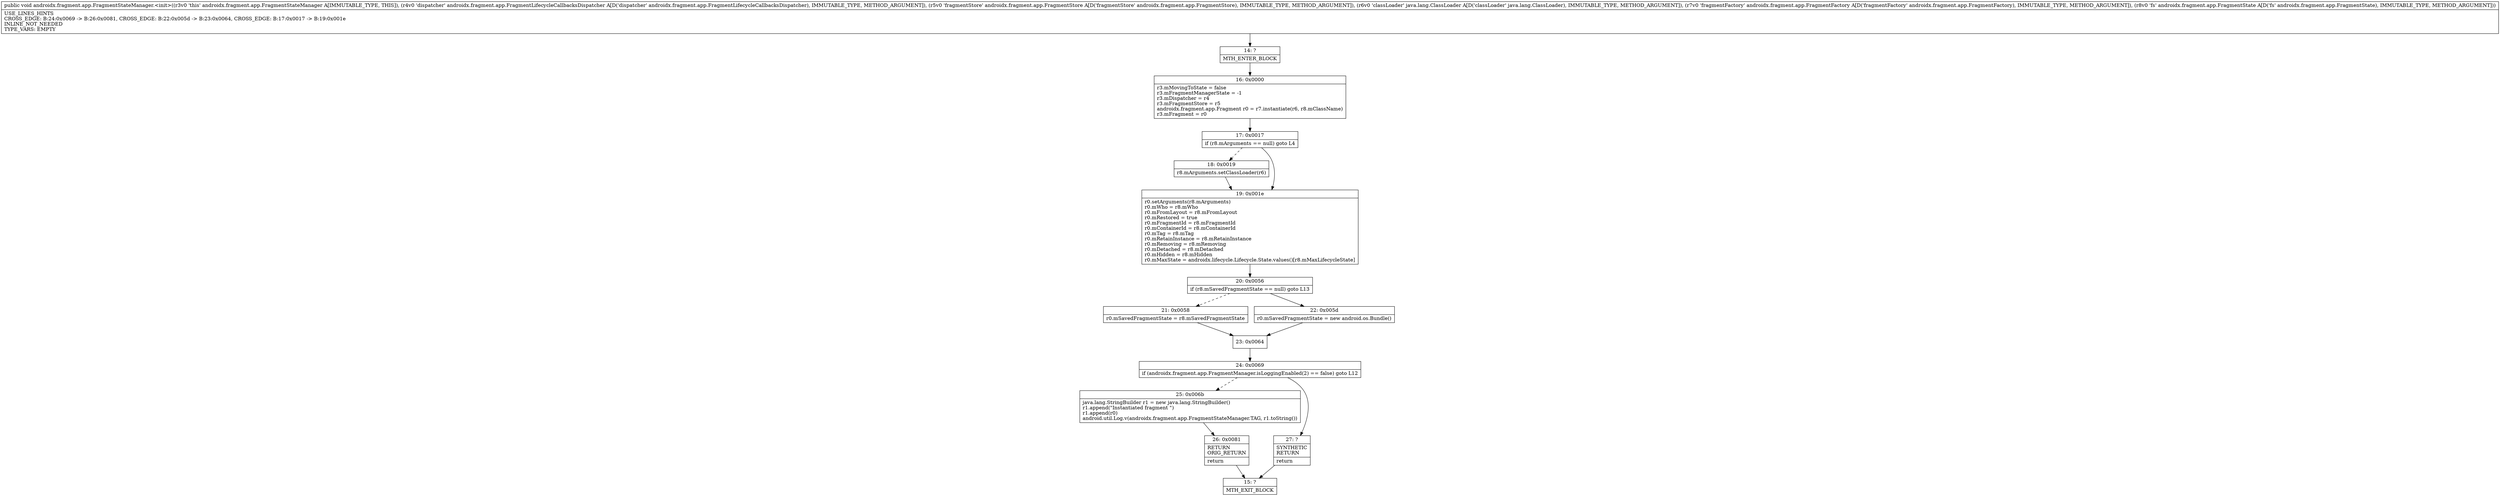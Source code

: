 digraph "CFG forandroidx.fragment.app.FragmentStateManager.\<init\>(Landroidx\/fragment\/app\/FragmentLifecycleCallbacksDispatcher;Landroidx\/fragment\/app\/FragmentStore;Ljava\/lang\/ClassLoader;Landroidx\/fragment\/app\/FragmentFactory;Landroidx\/fragment\/app\/FragmentState;)V" {
Node_14 [shape=record,label="{14\:\ ?|MTH_ENTER_BLOCK\l}"];
Node_16 [shape=record,label="{16\:\ 0x0000|r3.mMovingToState = false\lr3.mFragmentManagerState = \-1\lr3.mDispatcher = r4\lr3.mFragmentStore = r5\landroidx.fragment.app.Fragment r0 = r7.instantiate(r6, r8.mClassName)\lr3.mFragment = r0\l}"];
Node_17 [shape=record,label="{17\:\ 0x0017|if (r8.mArguments == null) goto L4\l}"];
Node_18 [shape=record,label="{18\:\ 0x0019|r8.mArguments.setClassLoader(r6)\l}"];
Node_19 [shape=record,label="{19\:\ 0x001e|r0.setArguments(r8.mArguments)\lr0.mWho = r8.mWho\lr0.mFromLayout = r8.mFromLayout\lr0.mRestored = true\lr0.mFragmentId = r8.mFragmentId\lr0.mContainerId = r8.mContainerId\lr0.mTag = r8.mTag\lr0.mRetainInstance = r8.mRetainInstance\lr0.mRemoving = r8.mRemoving\lr0.mDetached = r8.mDetached\lr0.mHidden = r8.mHidden\lr0.mMaxState = androidx.lifecycle.Lifecycle.State.values()[r8.mMaxLifecycleState]\l}"];
Node_20 [shape=record,label="{20\:\ 0x0056|if (r8.mSavedFragmentState == null) goto L13\l}"];
Node_21 [shape=record,label="{21\:\ 0x0058|r0.mSavedFragmentState = r8.mSavedFragmentState\l}"];
Node_23 [shape=record,label="{23\:\ 0x0064}"];
Node_24 [shape=record,label="{24\:\ 0x0069|if (androidx.fragment.app.FragmentManager.isLoggingEnabled(2) == false) goto L12\l}"];
Node_25 [shape=record,label="{25\:\ 0x006b|java.lang.StringBuilder r1 = new java.lang.StringBuilder()\lr1.append(\"Instantiated fragment \")\lr1.append(r0)\landroid.util.Log.v(androidx.fragment.app.FragmentStateManager.TAG, r1.toString())\l}"];
Node_26 [shape=record,label="{26\:\ 0x0081|RETURN\lORIG_RETURN\l|return\l}"];
Node_15 [shape=record,label="{15\:\ ?|MTH_EXIT_BLOCK\l}"];
Node_27 [shape=record,label="{27\:\ ?|SYNTHETIC\lRETURN\l|return\l}"];
Node_22 [shape=record,label="{22\:\ 0x005d|r0.mSavedFragmentState = new android.os.Bundle()\l}"];
MethodNode[shape=record,label="{public void androidx.fragment.app.FragmentStateManager.\<init\>((r3v0 'this' androidx.fragment.app.FragmentStateManager A[IMMUTABLE_TYPE, THIS]), (r4v0 'dispatcher' androidx.fragment.app.FragmentLifecycleCallbacksDispatcher A[D('dispatcher' androidx.fragment.app.FragmentLifecycleCallbacksDispatcher), IMMUTABLE_TYPE, METHOD_ARGUMENT]), (r5v0 'fragmentStore' androidx.fragment.app.FragmentStore A[D('fragmentStore' androidx.fragment.app.FragmentStore), IMMUTABLE_TYPE, METHOD_ARGUMENT]), (r6v0 'classLoader' java.lang.ClassLoader A[D('classLoader' java.lang.ClassLoader), IMMUTABLE_TYPE, METHOD_ARGUMENT]), (r7v0 'fragmentFactory' androidx.fragment.app.FragmentFactory A[D('fragmentFactory' androidx.fragment.app.FragmentFactory), IMMUTABLE_TYPE, METHOD_ARGUMENT]), (r8v0 'fs' androidx.fragment.app.FragmentState A[D('fs' androidx.fragment.app.FragmentState), IMMUTABLE_TYPE, METHOD_ARGUMENT]))  | USE_LINES_HINTS\lCROSS_EDGE: B:24:0x0069 \-\> B:26:0x0081, CROSS_EDGE: B:22:0x005d \-\> B:23:0x0064, CROSS_EDGE: B:17:0x0017 \-\> B:19:0x001e\lINLINE_NOT_NEEDED\lTYPE_VARS: EMPTY\l}"];
MethodNode -> Node_14;Node_14 -> Node_16;
Node_16 -> Node_17;
Node_17 -> Node_18[style=dashed];
Node_17 -> Node_19;
Node_18 -> Node_19;
Node_19 -> Node_20;
Node_20 -> Node_21[style=dashed];
Node_20 -> Node_22;
Node_21 -> Node_23;
Node_23 -> Node_24;
Node_24 -> Node_25[style=dashed];
Node_24 -> Node_27;
Node_25 -> Node_26;
Node_26 -> Node_15;
Node_27 -> Node_15;
Node_22 -> Node_23;
}

